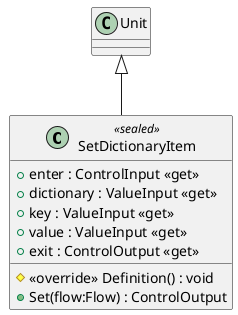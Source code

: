 @startuml
class SetDictionaryItem <<sealed>> {
    + enter : ControlInput <<get>>
    + dictionary : ValueInput <<get>>
    + key : ValueInput <<get>>
    + value : ValueInput <<get>>
    + exit : ControlOutput <<get>>
    # <<override>> Definition() : void
    + Set(flow:Flow) : ControlOutput
}
Unit <|-- SetDictionaryItem
@enduml
